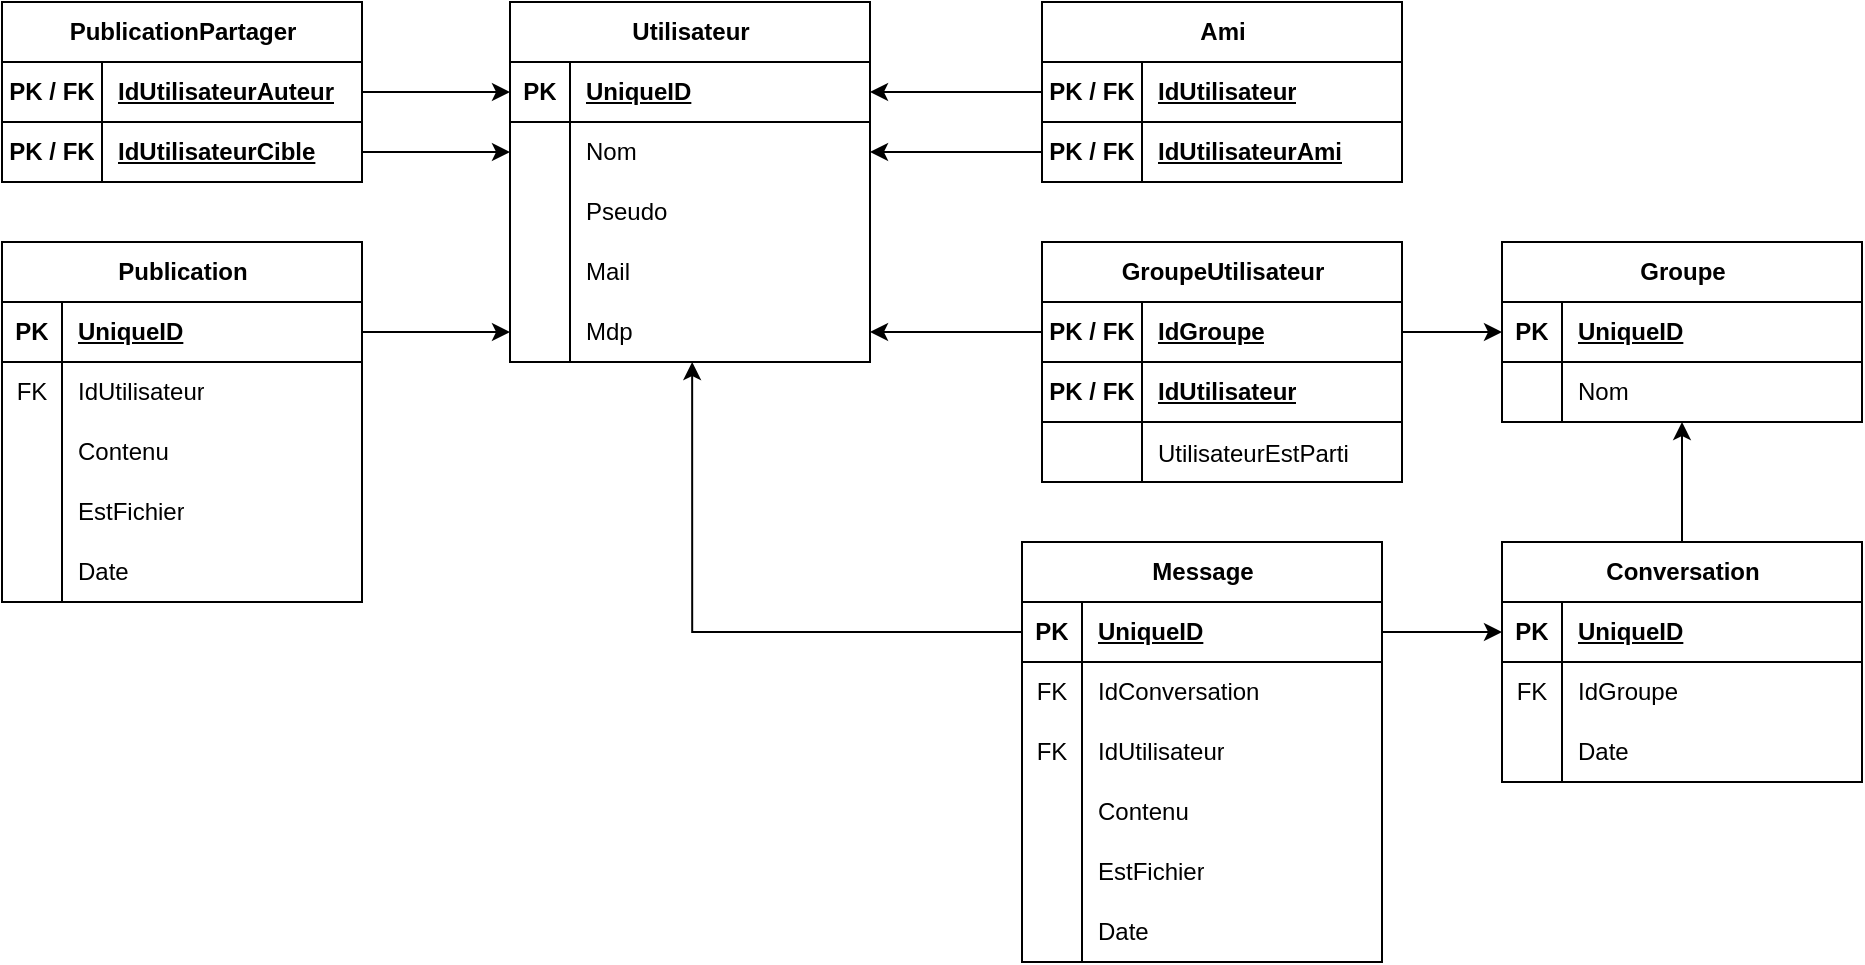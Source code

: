 <mxfile version="26.0.10">
  <diagram name="Page-1" id="rfw-p4OGBCu_ExfyOPsx">
    <mxGraphModel dx="2261" dy="746" grid="1" gridSize="10" guides="1" tooltips="1" connect="1" arrows="1" fold="1" page="1" pageScale="1" pageWidth="827" pageHeight="1169" math="0" shadow="0">
      <root>
        <mxCell id="0" />
        <mxCell id="1" parent="0" />
        <mxCell id="f-5Dq4L5DiADuWV0GI_j-1" value="Utilisateur" style="shape=table;startSize=30;container=1;collapsible=1;childLayout=tableLayout;fixedRows=1;rowLines=0;fontStyle=1;align=center;resizeLast=1;html=1;swimlaneFillColor=default;" parent="1" vertex="1">
          <mxGeometry x="234" y="150" width="180" height="180" as="geometry" />
        </mxCell>
        <mxCell id="f-5Dq4L5DiADuWV0GI_j-2" value="" style="shape=tableRow;horizontal=0;startSize=0;swimlaneHead=0;swimlaneBody=0;fillColor=none;collapsible=0;dropTarget=0;points=[[0,0.5],[1,0.5]];portConstraint=eastwest;top=0;left=0;right=0;bottom=1;" parent="f-5Dq4L5DiADuWV0GI_j-1" vertex="1">
          <mxGeometry y="30" width="180" height="30" as="geometry" />
        </mxCell>
        <mxCell id="f-5Dq4L5DiADuWV0GI_j-3" value="PK" style="shape=partialRectangle;connectable=0;fillColor=none;top=0;left=0;bottom=0;right=0;fontStyle=1;overflow=hidden;whiteSpace=wrap;html=1;" parent="f-5Dq4L5DiADuWV0GI_j-2" vertex="1">
          <mxGeometry width="30" height="30" as="geometry">
            <mxRectangle width="30" height="30" as="alternateBounds" />
          </mxGeometry>
        </mxCell>
        <mxCell id="f-5Dq4L5DiADuWV0GI_j-4" value="UniqueID" style="shape=partialRectangle;connectable=0;fillColor=none;top=0;left=0;bottom=0;right=0;align=left;spacingLeft=6;fontStyle=5;overflow=hidden;whiteSpace=wrap;html=1;" parent="f-5Dq4L5DiADuWV0GI_j-2" vertex="1">
          <mxGeometry x="30" width="150" height="30" as="geometry">
            <mxRectangle width="150" height="30" as="alternateBounds" />
          </mxGeometry>
        </mxCell>
        <mxCell id="f-5Dq4L5DiADuWV0GI_j-5" value="" style="shape=tableRow;horizontal=0;startSize=0;swimlaneHead=0;swimlaneBody=0;fillColor=none;collapsible=0;dropTarget=0;points=[[0,0.5],[1,0.5]];portConstraint=eastwest;top=0;left=0;right=0;bottom=0;" parent="f-5Dq4L5DiADuWV0GI_j-1" vertex="1">
          <mxGeometry y="60" width="180" height="30" as="geometry" />
        </mxCell>
        <mxCell id="f-5Dq4L5DiADuWV0GI_j-6" value="" style="shape=partialRectangle;connectable=0;fillColor=none;top=0;left=0;bottom=0;right=0;editable=1;overflow=hidden;whiteSpace=wrap;html=1;" parent="f-5Dq4L5DiADuWV0GI_j-5" vertex="1">
          <mxGeometry width="30" height="30" as="geometry">
            <mxRectangle width="30" height="30" as="alternateBounds" />
          </mxGeometry>
        </mxCell>
        <mxCell id="f-5Dq4L5DiADuWV0GI_j-7" value="Nom" style="shape=partialRectangle;connectable=0;fillColor=none;top=0;left=0;bottom=0;right=0;align=left;spacingLeft=6;overflow=hidden;whiteSpace=wrap;html=1;" parent="f-5Dq4L5DiADuWV0GI_j-5" vertex="1">
          <mxGeometry x="30" width="150" height="30" as="geometry">
            <mxRectangle width="150" height="30" as="alternateBounds" />
          </mxGeometry>
        </mxCell>
        <mxCell id="f-5Dq4L5DiADuWV0GI_j-8" value="" style="shape=tableRow;horizontal=0;startSize=0;swimlaneHead=0;swimlaneBody=0;fillColor=none;collapsible=0;dropTarget=0;points=[[0,0.5],[1,0.5]];portConstraint=eastwest;top=0;left=0;right=0;bottom=0;" parent="f-5Dq4L5DiADuWV0GI_j-1" vertex="1">
          <mxGeometry y="90" width="180" height="30" as="geometry" />
        </mxCell>
        <mxCell id="f-5Dq4L5DiADuWV0GI_j-9" value="" style="shape=partialRectangle;connectable=0;fillColor=none;top=0;left=0;bottom=0;right=0;editable=1;overflow=hidden;whiteSpace=wrap;html=1;" parent="f-5Dq4L5DiADuWV0GI_j-8" vertex="1">
          <mxGeometry width="30" height="30" as="geometry">
            <mxRectangle width="30" height="30" as="alternateBounds" />
          </mxGeometry>
        </mxCell>
        <mxCell id="f-5Dq4L5DiADuWV0GI_j-10" value="Pseudo" style="shape=partialRectangle;connectable=0;fillColor=none;top=0;left=0;bottom=0;right=0;align=left;spacingLeft=6;overflow=hidden;whiteSpace=wrap;html=1;" parent="f-5Dq4L5DiADuWV0GI_j-8" vertex="1">
          <mxGeometry x="30" width="150" height="30" as="geometry">
            <mxRectangle width="150" height="30" as="alternateBounds" />
          </mxGeometry>
        </mxCell>
        <mxCell id="f-5Dq4L5DiADuWV0GI_j-11" value="" style="shape=tableRow;horizontal=0;startSize=0;swimlaneHead=0;swimlaneBody=0;fillColor=none;collapsible=0;dropTarget=0;points=[[0,0.5],[1,0.5]];portConstraint=eastwest;top=0;left=0;right=0;bottom=0;" parent="f-5Dq4L5DiADuWV0GI_j-1" vertex="1">
          <mxGeometry y="120" width="180" height="30" as="geometry" />
        </mxCell>
        <mxCell id="f-5Dq4L5DiADuWV0GI_j-12" value="" style="shape=partialRectangle;connectable=0;fillColor=none;top=0;left=0;bottom=0;right=0;editable=1;overflow=hidden;whiteSpace=wrap;html=1;" parent="f-5Dq4L5DiADuWV0GI_j-11" vertex="1">
          <mxGeometry width="30" height="30" as="geometry">
            <mxRectangle width="30" height="30" as="alternateBounds" />
          </mxGeometry>
        </mxCell>
        <mxCell id="f-5Dq4L5DiADuWV0GI_j-13" value="Mail" style="shape=partialRectangle;connectable=0;fillColor=none;top=0;left=0;bottom=0;right=0;align=left;spacingLeft=6;overflow=hidden;whiteSpace=wrap;html=1;" parent="f-5Dq4L5DiADuWV0GI_j-11" vertex="1">
          <mxGeometry x="30" width="150" height="30" as="geometry">
            <mxRectangle width="150" height="30" as="alternateBounds" />
          </mxGeometry>
        </mxCell>
        <mxCell id="f-5Dq4L5DiADuWV0GI_j-14" value="" style="shape=tableRow;horizontal=0;startSize=0;swimlaneHead=0;swimlaneBody=0;fillColor=none;collapsible=0;dropTarget=0;points=[[0,0.5],[1,0.5]];portConstraint=eastwest;top=0;left=0;right=0;bottom=0;" parent="f-5Dq4L5DiADuWV0GI_j-1" vertex="1">
          <mxGeometry y="150" width="180" height="30" as="geometry" />
        </mxCell>
        <mxCell id="f-5Dq4L5DiADuWV0GI_j-15" value="" style="shape=partialRectangle;connectable=0;fillColor=none;top=0;left=0;bottom=0;right=0;editable=1;overflow=hidden;whiteSpace=wrap;html=1;" parent="f-5Dq4L5DiADuWV0GI_j-14" vertex="1">
          <mxGeometry width="30" height="30" as="geometry">
            <mxRectangle width="30" height="30" as="alternateBounds" />
          </mxGeometry>
        </mxCell>
        <mxCell id="f-5Dq4L5DiADuWV0GI_j-16" value="Mdp" style="shape=partialRectangle;connectable=0;fillColor=none;top=0;left=0;bottom=0;right=0;align=left;spacingLeft=6;overflow=hidden;whiteSpace=wrap;html=1;" parent="f-5Dq4L5DiADuWV0GI_j-14" vertex="1">
          <mxGeometry x="30" width="150" height="30" as="geometry">
            <mxRectangle width="150" height="30" as="alternateBounds" />
          </mxGeometry>
        </mxCell>
        <mxCell id="f-5Dq4L5DiADuWV0GI_j-17" value="&lt;div&gt;&lt;span style=&quot;background-color: transparent; color: light-dark(rgb(0, 0, 0), rgb(255, 255, 255));&quot;&gt;Ami&lt;/span&gt;&lt;/div&gt;" style="shape=table;startSize=30;container=1;collapsible=1;childLayout=tableLayout;fixedRows=1;rowLines=0;fontStyle=1;align=center;resizeLast=1;html=1;swimlaneFillColor=default;" parent="1" vertex="1">
          <mxGeometry x="500" y="150" width="180" height="90" as="geometry" />
        </mxCell>
        <mxCell id="f-5Dq4L5DiADuWV0GI_j-18" value="" style="shape=tableRow;horizontal=0;startSize=0;swimlaneHead=0;swimlaneBody=0;fillColor=none;collapsible=0;dropTarget=0;points=[[0,0.5],[1,0.5]];portConstraint=eastwest;top=0;left=0;right=0;bottom=1;" parent="f-5Dq4L5DiADuWV0GI_j-17" vertex="1">
          <mxGeometry y="30" width="180" height="30" as="geometry" />
        </mxCell>
        <mxCell id="f-5Dq4L5DiADuWV0GI_j-19" value="PK / FK" style="shape=partialRectangle;connectable=0;fillColor=none;top=0;left=0;bottom=0;right=0;fontStyle=1;overflow=hidden;whiteSpace=wrap;html=1;" parent="f-5Dq4L5DiADuWV0GI_j-18" vertex="1">
          <mxGeometry width="50" height="30" as="geometry">
            <mxRectangle width="50" height="30" as="alternateBounds" />
          </mxGeometry>
        </mxCell>
        <mxCell id="f-5Dq4L5DiADuWV0GI_j-20" value="IdUtilisateur" style="shape=partialRectangle;connectable=0;fillColor=none;top=0;left=0;bottom=0;right=0;align=left;spacingLeft=6;fontStyle=5;overflow=hidden;whiteSpace=wrap;html=1;" parent="f-5Dq4L5DiADuWV0GI_j-18" vertex="1">
          <mxGeometry x="50" width="130" height="30" as="geometry">
            <mxRectangle width="130" height="30" as="alternateBounds" />
          </mxGeometry>
        </mxCell>
        <mxCell id="f-5Dq4L5DiADuWV0GI_j-30" value="" style="shape=tableRow;horizontal=0;startSize=0;swimlaneHead=0;swimlaneBody=0;fillColor=none;collapsible=0;dropTarget=0;points=[[0,0.5],[1,0.5]];portConstraint=eastwest;top=0;left=0;right=0;bottom=1;" parent="f-5Dq4L5DiADuWV0GI_j-17" vertex="1">
          <mxGeometry y="60" width="180" height="30" as="geometry" />
        </mxCell>
        <mxCell id="f-5Dq4L5DiADuWV0GI_j-31" value="PK / FK" style="shape=partialRectangle;connectable=0;fillColor=none;top=0;left=0;bottom=0;right=0;fontStyle=1;overflow=hidden;whiteSpace=wrap;html=1;" parent="f-5Dq4L5DiADuWV0GI_j-30" vertex="1">
          <mxGeometry width="50" height="30" as="geometry">
            <mxRectangle width="50" height="30" as="alternateBounds" />
          </mxGeometry>
        </mxCell>
        <mxCell id="f-5Dq4L5DiADuWV0GI_j-32" value="IdUtilisateurAmi" style="shape=partialRectangle;connectable=0;fillColor=none;top=0;left=0;bottom=0;right=0;align=left;spacingLeft=6;fontStyle=5;overflow=hidden;whiteSpace=wrap;html=1;" parent="f-5Dq4L5DiADuWV0GI_j-30" vertex="1">
          <mxGeometry x="50" width="130" height="30" as="geometry">
            <mxRectangle width="130" height="30" as="alternateBounds" />
          </mxGeometry>
        </mxCell>
        <mxCell id="f-5Dq4L5DiADuWV0GI_j-33" style="edgeStyle=orthogonalEdgeStyle;rounded=0;orthogonalLoop=1;jettySize=auto;html=1;exitX=0;exitY=0.5;exitDx=0;exitDy=0;" parent="1" source="f-5Dq4L5DiADuWV0GI_j-18" target="f-5Dq4L5DiADuWV0GI_j-2" edge="1">
          <mxGeometry relative="1" as="geometry" />
        </mxCell>
        <mxCell id="f-5Dq4L5DiADuWV0GI_j-34" style="edgeStyle=orthogonalEdgeStyle;rounded=0;orthogonalLoop=1;jettySize=auto;html=1;exitX=0;exitY=0.5;exitDx=0;exitDy=0;entryX=1;entryY=0.5;entryDx=0;entryDy=0;" parent="1" source="f-5Dq4L5DiADuWV0GI_j-30" target="f-5Dq4L5DiADuWV0GI_j-5" edge="1">
          <mxGeometry relative="1" as="geometry" />
        </mxCell>
        <mxCell id="f-5Dq4L5DiADuWV0GI_j-35" value="Groupe" style="shape=table;startSize=30;container=1;collapsible=1;childLayout=tableLayout;fixedRows=1;rowLines=0;fontStyle=1;align=center;resizeLast=1;html=1;swimlaneFillColor=default;" parent="1" vertex="1">
          <mxGeometry x="730" y="270" width="180" height="90" as="geometry" />
        </mxCell>
        <mxCell id="f-5Dq4L5DiADuWV0GI_j-36" value="" style="shape=tableRow;horizontal=0;startSize=0;swimlaneHead=0;swimlaneBody=0;fillColor=none;collapsible=0;dropTarget=0;points=[[0,0.5],[1,0.5]];portConstraint=eastwest;top=0;left=0;right=0;bottom=1;" parent="f-5Dq4L5DiADuWV0GI_j-35" vertex="1">
          <mxGeometry y="30" width="180" height="30" as="geometry" />
        </mxCell>
        <mxCell id="f-5Dq4L5DiADuWV0GI_j-37" value="PK" style="shape=partialRectangle;connectable=0;fillColor=none;top=0;left=0;bottom=0;right=0;fontStyle=1;overflow=hidden;whiteSpace=wrap;html=1;" parent="f-5Dq4L5DiADuWV0GI_j-36" vertex="1">
          <mxGeometry width="30" height="30" as="geometry">
            <mxRectangle width="30" height="30" as="alternateBounds" />
          </mxGeometry>
        </mxCell>
        <mxCell id="f-5Dq4L5DiADuWV0GI_j-38" value="UniqueID" style="shape=partialRectangle;connectable=0;fillColor=none;top=0;left=0;bottom=0;right=0;align=left;spacingLeft=6;fontStyle=5;overflow=hidden;whiteSpace=wrap;html=1;" parent="f-5Dq4L5DiADuWV0GI_j-36" vertex="1">
          <mxGeometry x="30" width="150" height="30" as="geometry">
            <mxRectangle width="150" height="30" as="alternateBounds" />
          </mxGeometry>
        </mxCell>
        <mxCell id="f-5Dq4L5DiADuWV0GI_j-39" value="" style="shape=tableRow;horizontal=0;startSize=0;swimlaneHead=0;swimlaneBody=0;fillColor=none;collapsible=0;dropTarget=0;points=[[0,0.5],[1,0.5]];portConstraint=eastwest;top=0;left=0;right=0;bottom=0;" parent="f-5Dq4L5DiADuWV0GI_j-35" vertex="1">
          <mxGeometry y="60" width="180" height="30" as="geometry" />
        </mxCell>
        <mxCell id="f-5Dq4L5DiADuWV0GI_j-40" value="" style="shape=partialRectangle;connectable=0;fillColor=none;top=0;left=0;bottom=0;right=0;editable=1;overflow=hidden;whiteSpace=wrap;html=1;" parent="f-5Dq4L5DiADuWV0GI_j-39" vertex="1">
          <mxGeometry width="30" height="30" as="geometry">
            <mxRectangle width="30" height="30" as="alternateBounds" />
          </mxGeometry>
        </mxCell>
        <mxCell id="f-5Dq4L5DiADuWV0GI_j-41" value="Nom" style="shape=partialRectangle;connectable=0;fillColor=none;top=0;left=0;bottom=0;right=0;align=left;spacingLeft=6;overflow=hidden;whiteSpace=wrap;html=1;" parent="f-5Dq4L5DiADuWV0GI_j-39" vertex="1">
          <mxGeometry x="30" width="150" height="30" as="geometry">
            <mxRectangle width="150" height="30" as="alternateBounds" />
          </mxGeometry>
        </mxCell>
        <mxCell id="f-5Dq4L5DiADuWV0GI_j-48" value="GroupeUtilisateur" style="shape=table;startSize=30;container=1;collapsible=1;childLayout=tableLayout;fixedRows=1;rowLines=0;fontStyle=1;align=center;resizeLast=1;html=1;swimlaneFillColor=default;" parent="1" vertex="1">
          <mxGeometry x="500" y="270" width="180" height="120" as="geometry" />
        </mxCell>
        <mxCell id="f-5Dq4L5DiADuWV0GI_j-49" value="" style="shape=tableRow;horizontal=0;startSize=0;swimlaneHead=0;swimlaneBody=0;fillColor=none;collapsible=0;dropTarget=0;points=[[0,0.5],[1,0.5]];portConstraint=eastwest;top=0;left=0;right=0;bottom=1;" parent="f-5Dq4L5DiADuWV0GI_j-48" vertex="1">
          <mxGeometry y="30" width="180" height="30" as="geometry" />
        </mxCell>
        <mxCell id="f-5Dq4L5DiADuWV0GI_j-50" value="PK / FK" style="shape=partialRectangle;connectable=0;fillColor=none;top=0;left=0;bottom=0;right=0;fontStyle=1;overflow=hidden;whiteSpace=wrap;html=1;" parent="f-5Dq4L5DiADuWV0GI_j-49" vertex="1">
          <mxGeometry width="50" height="30" as="geometry">
            <mxRectangle width="50" height="30" as="alternateBounds" />
          </mxGeometry>
        </mxCell>
        <mxCell id="f-5Dq4L5DiADuWV0GI_j-51" value="IdGroupe" style="shape=partialRectangle;connectable=0;fillColor=none;top=0;left=0;bottom=0;right=0;align=left;spacingLeft=6;fontStyle=5;overflow=hidden;whiteSpace=wrap;html=1;" parent="f-5Dq4L5DiADuWV0GI_j-49" vertex="1">
          <mxGeometry x="50" width="130" height="30" as="geometry">
            <mxRectangle width="130" height="30" as="alternateBounds" />
          </mxGeometry>
        </mxCell>
        <mxCell id="f-5Dq4L5DiADuWV0GI_j-61" value="" style="shape=tableRow;horizontal=0;startSize=0;swimlaneHead=0;swimlaneBody=0;fillColor=none;collapsible=0;dropTarget=0;points=[[0,0.5],[1,0.5]];portConstraint=eastwest;top=0;left=0;right=0;bottom=1;" parent="f-5Dq4L5DiADuWV0GI_j-48" vertex="1">
          <mxGeometry y="60" width="180" height="30" as="geometry" />
        </mxCell>
        <mxCell id="f-5Dq4L5DiADuWV0GI_j-62" value="PK / FK" style="shape=partialRectangle;connectable=0;fillColor=none;top=0;left=0;bottom=0;right=0;fontStyle=1;overflow=hidden;whiteSpace=wrap;html=1;" parent="f-5Dq4L5DiADuWV0GI_j-61" vertex="1">
          <mxGeometry width="50" height="30" as="geometry">
            <mxRectangle width="50" height="30" as="alternateBounds" />
          </mxGeometry>
        </mxCell>
        <mxCell id="f-5Dq4L5DiADuWV0GI_j-63" value="IdUtilisateur" style="shape=partialRectangle;connectable=0;fillColor=none;top=0;left=0;bottom=0;right=0;align=left;spacingLeft=6;fontStyle=5;overflow=hidden;whiteSpace=wrap;html=1;" parent="f-5Dq4L5DiADuWV0GI_j-61" vertex="1">
          <mxGeometry x="50" width="130" height="30" as="geometry">
            <mxRectangle width="130" height="30" as="alternateBounds" />
          </mxGeometry>
        </mxCell>
        <mxCell id="f-5Dq4L5DiADuWV0GI_j-151" value="" style="shape=tableRow;horizontal=0;startSize=0;swimlaneHead=0;swimlaneBody=0;fillColor=none;collapsible=0;dropTarget=0;points=[[0,0.5],[1,0.5]];portConstraint=eastwest;top=0;left=0;right=0;bottom=0;" parent="f-5Dq4L5DiADuWV0GI_j-48" vertex="1">
          <mxGeometry y="90" width="180" height="30" as="geometry" />
        </mxCell>
        <mxCell id="f-5Dq4L5DiADuWV0GI_j-152" value="" style="shape=partialRectangle;connectable=0;fillColor=none;top=0;left=0;bottom=0;right=0;editable=1;overflow=hidden;" parent="f-5Dq4L5DiADuWV0GI_j-151" vertex="1">
          <mxGeometry width="50" height="30" as="geometry">
            <mxRectangle width="50" height="30" as="alternateBounds" />
          </mxGeometry>
        </mxCell>
        <mxCell id="f-5Dq4L5DiADuWV0GI_j-153" value="UtilisateurEstParti" style="shape=partialRectangle;connectable=0;fillColor=none;top=0;left=0;bottom=0;right=0;align=left;spacingLeft=6;overflow=hidden;" parent="f-5Dq4L5DiADuWV0GI_j-151" vertex="1">
          <mxGeometry x="50" width="130" height="30" as="geometry">
            <mxRectangle width="130" height="30" as="alternateBounds" />
          </mxGeometry>
        </mxCell>
        <mxCell id="f-5Dq4L5DiADuWV0GI_j-64" style="edgeStyle=orthogonalEdgeStyle;rounded=0;orthogonalLoop=1;jettySize=auto;html=1;exitX=1;exitY=0.5;exitDx=0;exitDy=0;entryX=0;entryY=0.5;entryDx=0;entryDy=0;" parent="1" source="f-5Dq4L5DiADuWV0GI_j-49" target="f-5Dq4L5DiADuWV0GI_j-36" edge="1">
          <mxGeometry relative="1" as="geometry" />
        </mxCell>
        <mxCell id="f-5Dq4L5DiADuWV0GI_j-65" style="edgeStyle=orthogonalEdgeStyle;rounded=0;orthogonalLoop=1;jettySize=auto;html=1;exitX=0;exitY=0.5;exitDx=0;exitDy=0;entryX=1;entryY=0.5;entryDx=0;entryDy=0;" parent="1" source="f-5Dq4L5DiADuWV0GI_j-49" target="f-5Dq4L5DiADuWV0GI_j-14" edge="1">
          <mxGeometry relative="1" as="geometry" />
        </mxCell>
        <mxCell id="f-5Dq4L5DiADuWV0GI_j-66" value="Publication" style="shape=table;startSize=30;container=1;collapsible=1;childLayout=tableLayout;fixedRows=1;rowLines=0;fontStyle=1;align=center;resizeLast=1;html=1;swimlaneFillColor=default;" parent="1" vertex="1">
          <mxGeometry x="-20" y="270" width="180" height="180" as="geometry" />
        </mxCell>
        <mxCell id="f-5Dq4L5DiADuWV0GI_j-67" value="" style="shape=tableRow;horizontal=0;startSize=0;swimlaneHead=0;swimlaneBody=0;fillColor=none;collapsible=0;dropTarget=0;points=[[0,0.5],[1,0.5]];portConstraint=eastwest;top=0;left=0;right=0;bottom=1;" parent="f-5Dq4L5DiADuWV0GI_j-66" vertex="1">
          <mxGeometry y="30" width="180" height="30" as="geometry" />
        </mxCell>
        <mxCell id="f-5Dq4L5DiADuWV0GI_j-68" value="PK" style="shape=partialRectangle;connectable=0;fillColor=none;top=0;left=0;bottom=0;right=0;fontStyle=1;overflow=hidden;whiteSpace=wrap;html=1;" parent="f-5Dq4L5DiADuWV0GI_j-67" vertex="1">
          <mxGeometry width="30" height="30" as="geometry">
            <mxRectangle width="30" height="30" as="alternateBounds" />
          </mxGeometry>
        </mxCell>
        <mxCell id="f-5Dq4L5DiADuWV0GI_j-69" value="UniqueID" style="shape=partialRectangle;connectable=0;fillColor=none;top=0;left=0;bottom=0;right=0;align=left;spacingLeft=6;fontStyle=5;overflow=hidden;whiteSpace=wrap;html=1;" parent="f-5Dq4L5DiADuWV0GI_j-67" vertex="1">
          <mxGeometry x="30" width="150" height="30" as="geometry">
            <mxRectangle width="150" height="30" as="alternateBounds" />
          </mxGeometry>
        </mxCell>
        <mxCell id="f-5Dq4L5DiADuWV0GI_j-70" value="" style="shape=tableRow;horizontal=0;startSize=0;swimlaneHead=0;swimlaneBody=0;fillColor=none;collapsible=0;dropTarget=0;points=[[0,0.5],[1,0.5]];portConstraint=eastwest;top=0;left=0;right=0;bottom=0;" parent="f-5Dq4L5DiADuWV0GI_j-66" vertex="1">
          <mxGeometry y="60" width="180" height="30" as="geometry" />
        </mxCell>
        <mxCell id="f-5Dq4L5DiADuWV0GI_j-71" value="FK" style="shape=partialRectangle;connectable=0;fillColor=none;top=0;left=0;bottom=0;right=0;editable=1;overflow=hidden;whiteSpace=wrap;html=1;" parent="f-5Dq4L5DiADuWV0GI_j-70" vertex="1">
          <mxGeometry width="30" height="30" as="geometry">
            <mxRectangle width="30" height="30" as="alternateBounds" />
          </mxGeometry>
        </mxCell>
        <mxCell id="f-5Dq4L5DiADuWV0GI_j-72" value="IdUtilisateur" style="shape=partialRectangle;connectable=0;fillColor=none;top=0;left=0;bottom=0;right=0;align=left;spacingLeft=6;overflow=hidden;whiteSpace=wrap;html=1;" parent="f-5Dq4L5DiADuWV0GI_j-70" vertex="1">
          <mxGeometry x="30" width="150" height="30" as="geometry">
            <mxRectangle width="150" height="30" as="alternateBounds" />
          </mxGeometry>
        </mxCell>
        <mxCell id="f-5Dq4L5DiADuWV0GI_j-73" value="" style="shape=tableRow;horizontal=0;startSize=0;swimlaneHead=0;swimlaneBody=0;fillColor=none;collapsible=0;dropTarget=0;points=[[0,0.5],[1,0.5]];portConstraint=eastwest;top=0;left=0;right=0;bottom=0;" parent="f-5Dq4L5DiADuWV0GI_j-66" vertex="1">
          <mxGeometry y="90" width="180" height="30" as="geometry" />
        </mxCell>
        <mxCell id="f-5Dq4L5DiADuWV0GI_j-74" value="" style="shape=partialRectangle;connectable=0;fillColor=none;top=0;left=0;bottom=0;right=0;editable=1;overflow=hidden;whiteSpace=wrap;html=1;" parent="f-5Dq4L5DiADuWV0GI_j-73" vertex="1">
          <mxGeometry width="30" height="30" as="geometry">
            <mxRectangle width="30" height="30" as="alternateBounds" />
          </mxGeometry>
        </mxCell>
        <mxCell id="f-5Dq4L5DiADuWV0GI_j-75" value="Contenu" style="shape=partialRectangle;connectable=0;fillColor=none;top=0;left=0;bottom=0;right=0;align=left;spacingLeft=6;overflow=hidden;whiteSpace=wrap;html=1;" parent="f-5Dq4L5DiADuWV0GI_j-73" vertex="1">
          <mxGeometry x="30" width="150" height="30" as="geometry">
            <mxRectangle width="150" height="30" as="alternateBounds" />
          </mxGeometry>
        </mxCell>
        <mxCell id="f-5Dq4L5DiADuWV0GI_j-76" value="" style="shape=tableRow;horizontal=0;startSize=0;swimlaneHead=0;swimlaneBody=0;fillColor=none;collapsible=0;dropTarget=0;points=[[0,0.5],[1,0.5]];portConstraint=eastwest;top=0;left=0;right=0;bottom=0;" parent="f-5Dq4L5DiADuWV0GI_j-66" vertex="1">
          <mxGeometry y="120" width="180" height="30" as="geometry" />
        </mxCell>
        <mxCell id="f-5Dq4L5DiADuWV0GI_j-77" value="" style="shape=partialRectangle;connectable=0;fillColor=none;top=0;left=0;bottom=0;right=0;editable=1;overflow=hidden;whiteSpace=wrap;html=1;" parent="f-5Dq4L5DiADuWV0GI_j-76" vertex="1">
          <mxGeometry width="30" height="30" as="geometry">
            <mxRectangle width="30" height="30" as="alternateBounds" />
          </mxGeometry>
        </mxCell>
        <mxCell id="f-5Dq4L5DiADuWV0GI_j-78" value="EstFichier" style="shape=partialRectangle;connectable=0;fillColor=none;top=0;left=0;bottom=0;right=0;align=left;spacingLeft=6;overflow=hidden;whiteSpace=wrap;html=1;" parent="f-5Dq4L5DiADuWV0GI_j-76" vertex="1">
          <mxGeometry x="30" width="150" height="30" as="geometry">
            <mxRectangle width="150" height="30" as="alternateBounds" />
          </mxGeometry>
        </mxCell>
        <mxCell id="f-5Dq4L5DiADuWV0GI_j-79" value="" style="shape=tableRow;horizontal=0;startSize=0;swimlaneHead=0;swimlaneBody=0;fillColor=none;collapsible=0;dropTarget=0;points=[[0,0.5],[1,0.5]];portConstraint=eastwest;top=0;left=0;right=0;bottom=0;" parent="f-5Dq4L5DiADuWV0GI_j-66" vertex="1">
          <mxGeometry y="150" width="180" height="30" as="geometry" />
        </mxCell>
        <mxCell id="f-5Dq4L5DiADuWV0GI_j-80" value="" style="shape=partialRectangle;connectable=0;fillColor=none;top=0;left=0;bottom=0;right=0;editable=1;overflow=hidden;whiteSpace=wrap;html=1;" parent="f-5Dq4L5DiADuWV0GI_j-79" vertex="1">
          <mxGeometry width="30" height="30" as="geometry">
            <mxRectangle width="30" height="30" as="alternateBounds" />
          </mxGeometry>
        </mxCell>
        <mxCell id="f-5Dq4L5DiADuWV0GI_j-81" value="Date" style="shape=partialRectangle;connectable=0;fillColor=none;top=0;left=0;bottom=0;right=0;align=left;spacingLeft=6;overflow=hidden;whiteSpace=wrap;html=1;" parent="f-5Dq4L5DiADuWV0GI_j-79" vertex="1">
          <mxGeometry x="30" width="150" height="30" as="geometry">
            <mxRectangle width="150" height="30" as="alternateBounds" />
          </mxGeometry>
        </mxCell>
        <mxCell id="f-5Dq4L5DiADuWV0GI_j-84" value="PublicationPartager" style="shape=table;startSize=30;container=1;collapsible=1;childLayout=tableLayout;fixedRows=1;rowLines=0;fontStyle=1;align=center;resizeLast=1;html=1;swimlaneFillColor=default;" parent="1" vertex="1">
          <mxGeometry x="-20" y="150" width="180" height="90" as="geometry" />
        </mxCell>
        <mxCell id="f-5Dq4L5DiADuWV0GI_j-85" value="" style="shape=tableRow;horizontal=0;startSize=0;swimlaneHead=0;swimlaneBody=0;fillColor=none;collapsible=0;dropTarget=0;points=[[0,0.5],[1,0.5]];portConstraint=eastwest;top=0;left=0;right=0;bottom=1;" parent="f-5Dq4L5DiADuWV0GI_j-84" vertex="1">
          <mxGeometry y="30" width="180" height="30" as="geometry" />
        </mxCell>
        <mxCell id="f-5Dq4L5DiADuWV0GI_j-86" value="PK / FK" style="shape=partialRectangle;connectable=0;fillColor=none;top=0;left=0;bottom=0;right=0;fontStyle=1;overflow=hidden;whiteSpace=wrap;html=1;" parent="f-5Dq4L5DiADuWV0GI_j-85" vertex="1">
          <mxGeometry width="50" height="30" as="geometry">
            <mxRectangle width="50" height="30" as="alternateBounds" />
          </mxGeometry>
        </mxCell>
        <mxCell id="f-5Dq4L5DiADuWV0GI_j-87" value="IdUtilisateurAuteur" style="shape=partialRectangle;connectable=0;fillColor=none;top=0;left=0;bottom=0;right=0;align=left;spacingLeft=6;fontStyle=5;overflow=hidden;whiteSpace=wrap;html=1;" parent="f-5Dq4L5DiADuWV0GI_j-85" vertex="1">
          <mxGeometry x="50" width="130" height="30" as="geometry">
            <mxRectangle width="130" height="30" as="alternateBounds" />
          </mxGeometry>
        </mxCell>
        <mxCell id="f-5Dq4L5DiADuWV0GI_j-97" value="" style="shape=tableRow;horizontal=0;startSize=0;swimlaneHead=0;swimlaneBody=0;fillColor=none;collapsible=0;dropTarget=0;points=[[0,0.5],[1,0.5]];portConstraint=eastwest;top=0;left=0;right=0;bottom=1;" parent="f-5Dq4L5DiADuWV0GI_j-84" vertex="1">
          <mxGeometry y="60" width="180" height="30" as="geometry" />
        </mxCell>
        <mxCell id="f-5Dq4L5DiADuWV0GI_j-98" value="PK / FK" style="shape=partialRectangle;connectable=0;fillColor=none;top=0;left=0;bottom=0;right=0;fontStyle=1;overflow=hidden;whiteSpace=wrap;html=1;" parent="f-5Dq4L5DiADuWV0GI_j-97" vertex="1">
          <mxGeometry width="50" height="30" as="geometry">
            <mxRectangle width="50" height="30" as="alternateBounds" />
          </mxGeometry>
        </mxCell>
        <mxCell id="f-5Dq4L5DiADuWV0GI_j-99" value="IdUtilisateurCible" style="shape=partialRectangle;connectable=0;fillColor=none;top=0;left=0;bottom=0;right=0;align=left;spacingLeft=6;fontStyle=5;overflow=hidden;whiteSpace=wrap;html=1;" parent="f-5Dq4L5DiADuWV0GI_j-97" vertex="1">
          <mxGeometry x="50" width="130" height="30" as="geometry">
            <mxRectangle width="130" height="30" as="alternateBounds" />
          </mxGeometry>
        </mxCell>
        <mxCell id="f-5Dq4L5DiADuWV0GI_j-100" style="edgeStyle=orthogonalEdgeStyle;rounded=0;orthogonalLoop=1;jettySize=auto;html=1;exitX=1;exitY=0.5;exitDx=0;exitDy=0;entryX=0;entryY=0.5;entryDx=0;entryDy=0;" parent="1" source="f-5Dq4L5DiADuWV0GI_j-85" target="f-5Dq4L5DiADuWV0GI_j-2" edge="1">
          <mxGeometry relative="1" as="geometry" />
        </mxCell>
        <mxCell id="f-5Dq4L5DiADuWV0GI_j-101" style="edgeStyle=orthogonalEdgeStyle;rounded=0;orthogonalLoop=1;jettySize=auto;html=1;exitX=1;exitY=0.5;exitDx=0;exitDy=0;entryX=0;entryY=0.5;entryDx=0;entryDy=0;" parent="1" source="f-5Dq4L5DiADuWV0GI_j-97" target="f-5Dq4L5DiADuWV0GI_j-5" edge="1">
          <mxGeometry relative="1" as="geometry" />
        </mxCell>
        <mxCell id="f-5Dq4L5DiADuWV0GI_j-102" value="Conversation" style="shape=table;startSize=30;container=1;collapsible=1;childLayout=tableLayout;fixedRows=1;rowLines=0;fontStyle=1;align=center;resizeLast=1;html=1;swimlaneFillColor=default;" parent="1" vertex="1">
          <mxGeometry x="730" y="420" width="180" height="120" as="geometry" />
        </mxCell>
        <mxCell id="f-5Dq4L5DiADuWV0GI_j-103" value="" style="shape=tableRow;horizontal=0;startSize=0;swimlaneHead=0;swimlaneBody=0;fillColor=none;collapsible=0;dropTarget=0;points=[[0,0.5],[1,0.5]];portConstraint=eastwest;top=0;left=0;right=0;bottom=1;" parent="f-5Dq4L5DiADuWV0GI_j-102" vertex="1">
          <mxGeometry y="30" width="180" height="30" as="geometry" />
        </mxCell>
        <mxCell id="f-5Dq4L5DiADuWV0GI_j-104" value="PK" style="shape=partialRectangle;connectable=0;fillColor=none;top=0;left=0;bottom=0;right=0;fontStyle=1;overflow=hidden;whiteSpace=wrap;html=1;" parent="f-5Dq4L5DiADuWV0GI_j-103" vertex="1">
          <mxGeometry width="30" height="30" as="geometry">
            <mxRectangle width="30" height="30" as="alternateBounds" />
          </mxGeometry>
        </mxCell>
        <mxCell id="f-5Dq4L5DiADuWV0GI_j-105" value="UniqueID" style="shape=partialRectangle;connectable=0;fillColor=none;top=0;left=0;bottom=0;right=0;align=left;spacingLeft=6;fontStyle=5;overflow=hidden;whiteSpace=wrap;html=1;" parent="f-5Dq4L5DiADuWV0GI_j-103" vertex="1">
          <mxGeometry x="30" width="150" height="30" as="geometry">
            <mxRectangle width="150" height="30" as="alternateBounds" />
          </mxGeometry>
        </mxCell>
        <mxCell id="f-5Dq4L5DiADuWV0GI_j-106" value="" style="shape=tableRow;horizontal=0;startSize=0;swimlaneHead=0;swimlaneBody=0;fillColor=none;collapsible=0;dropTarget=0;points=[[0,0.5],[1,0.5]];portConstraint=eastwest;top=0;left=0;right=0;bottom=0;" parent="f-5Dq4L5DiADuWV0GI_j-102" vertex="1">
          <mxGeometry y="60" width="180" height="30" as="geometry" />
        </mxCell>
        <mxCell id="f-5Dq4L5DiADuWV0GI_j-107" value="FK" style="shape=partialRectangle;connectable=0;fillColor=none;top=0;left=0;bottom=0;right=0;editable=1;overflow=hidden;whiteSpace=wrap;html=1;" parent="f-5Dq4L5DiADuWV0GI_j-106" vertex="1">
          <mxGeometry width="30" height="30" as="geometry">
            <mxRectangle width="30" height="30" as="alternateBounds" />
          </mxGeometry>
        </mxCell>
        <mxCell id="f-5Dq4L5DiADuWV0GI_j-108" value="IdGroupe" style="shape=partialRectangle;connectable=0;fillColor=none;top=0;left=0;bottom=0;right=0;align=left;spacingLeft=6;overflow=hidden;whiteSpace=wrap;html=1;" parent="f-5Dq4L5DiADuWV0GI_j-106" vertex="1">
          <mxGeometry x="30" width="150" height="30" as="geometry">
            <mxRectangle width="150" height="30" as="alternateBounds" />
          </mxGeometry>
        </mxCell>
        <mxCell id="f-5Dq4L5DiADuWV0GI_j-112" value="" style="shape=tableRow;horizontal=0;startSize=0;swimlaneHead=0;swimlaneBody=0;fillColor=none;collapsible=0;dropTarget=0;points=[[0,0.5],[1,0.5]];portConstraint=eastwest;top=0;left=0;right=0;bottom=0;" parent="f-5Dq4L5DiADuWV0GI_j-102" vertex="1">
          <mxGeometry y="90" width="180" height="30" as="geometry" />
        </mxCell>
        <mxCell id="f-5Dq4L5DiADuWV0GI_j-113" value="" style="shape=partialRectangle;connectable=0;fillColor=none;top=0;left=0;bottom=0;right=0;editable=1;overflow=hidden;whiteSpace=wrap;html=1;" parent="f-5Dq4L5DiADuWV0GI_j-112" vertex="1">
          <mxGeometry width="30" height="30" as="geometry">
            <mxRectangle width="30" height="30" as="alternateBounds" />
          </mxGeometry>
        </mxCell>
        <mxCell id="f-5Dq4L5DiADuWV0GI_j-114" value="Date" style="shape=partialRectangle;connectable=0;fillColor=none;top=0;left=0;bottom=0;right=0;align=left;spacingLeft=6;overflow=hidden;whiteSpace=wrap;html=1;" parent="f-5Dq4L5DiADuWV0GI_j-112" vertex="1">
          <mxGeometry x="30" width="150" height="30" as="geometry">
            <mxRectangle width="150" height="30" as="alternateBounds" />
          </mxGeometry>
        </mxCell>
        <mxCell id="f-5Dq4L5DiADuWV0GI_j-128" style="edgeStyle=orthogonalEdgeStyle;rounded=0;orthogonalLoop=1;jettySize=auto;html=1;exitX=0.5;exitY=0;exitDx=0;exitDy=0;entryX=0.5;entryY=1;entryDx=0;entryDy=0;entryPerimeter=0;" parent="1" source="f-5Dq4L5DiADuWV0GI_j-102" target="f-5Dq4L5DiADuWV0GI_j-39" edge="1">
          <mxGeometry relative="1" as="geometry" />
        </mxCell>
        <mxCell id="f-5Dq4L5DiADuWV0GI_j-129" value="Message" style="shape=table;startSize=30;container=1;collapsible=1;childLayout=tableLayout;fixedRows=1;rowLines=0;fontStyle=1;align=center;resizeLast=1;html=1;swimlaneFillColor=default;" parent="1" vertex="1">
          <mxGeometry x="490" y="420" width="180" height="210" as="geometry" />
        </mxCell>
        <mxCell id="f-5Dq4L5DiADuWV0GI_j-130" value="" style="shape=tableRow;horizontal=0;startSize=0;swimlaneHead=0;swimlaneBody=0;fillColor=none;collapsible=0;dropTarget=0;points=[[0,0.5],[1,0.5]];portConstraint=eastwest;top=0;left=0;right=0;bottom=1;" parent="f-5Dq4L5DiADuWV0GI_j-129" vertex="1">
          <mxGeometry y="30" width="180" height="30" as="geometry" />
        </mxCell>
        <mxCell id="f-5Dq4L5DiADuWV0GI_j-131" value="PK" style="shape=partialRectangle;connectable=0;fillColor=none;top=0;left=0;bottom=0;right=0;fontStyle=1;overflow=hidden;whiteSpace=wrap;html=1;" parent="f-5Dq4L5DiADuWV0GI_j-130" vertex="1">
          <mxGeometry width="30" height="30" as="geometry">
            <mxRectangle width="30" height="30" as="alternateBounds" />
          </mxGeometry>
        </mxCell>
        <mxCell id="f-5Dq4L5DiADuWV0GI_j-132" value="UniqueID" style="shape=partialRectangle;connectable=0;fillColor=none;top=0;left=0;bottom=0;right=0;align=left;spacingLeft=6;fontStyle=5;overflow=hidden;whiteSpace=wrap;html=1;" parent="f-5Dq4L5DiADuWV0GI_j-130" vertex="1">
          <mxGeometry x="30" width="150" height="30" as="geometry">
            <mxRectangle width="150" height="30" as="alternateBounds" />
          </mxGeometry>
        </mxCell>
        <mxCell id="f-5Dq4L5DiADuWV0GI_j-133" value="" style="shape=tableRow;horizontal=0;startSize=0;swimlaneHead=0;swimlaneBody=0;fillColor=none;collapsible=0;dropTarget=0;points=[[0,0.5],[1,0.5]];portConstraint=eastwest;top=0;left=0;right=0;bottom=0;" parent="f-5Dq4L5DiADuWV0GI_j-129" vertex="1">
          <mxGeometry y="60" width="180" height="30" as="geometry" />
        </mxCell>
        <mxCell id="f-5Dq4L5DiADuWV0GI_j-134" value="FK" style="shape=partialRectangle;connectable=0;fillColor=none;top=0;left=0;bottom=0;right=0;editable=1;overflow=hidden;whiteSpace=wrap;html=1;" parent="f-5Dq4L5DiADuWV0GI_j-133" vertex="1">
          <mxGeometry width="30" height="30" as="geometry">
            <mxRectangle width="30" height="30" as="alternateBounds" />
          </mxGeometry>
        </mxCell>
        <mxCell id="f-5Dq4L5DiADuWV0GI_j-135" value="IdConversation" style="shape=partialRectangle;connectable=0;fillColor=none;top=0;left=0;bottom=0;right=0;align=left;spacingLeft=6;overflow=hidden;whiteSpace=wrap;html=1;" parent="f-5Dq4L5DiADuWV0GI_j-133" vertex="1">
          <mxGeometry x="30" width="150" height="30" as="geometry">
            <mxRectangle width="150" height="30" as="alternateBounds" />
          </mxGeometry>
        </mxCell>
        <mxCell id="f-5Dq4L5DiADuWV0GI_j-136" value="" style="shape=tableRow;horizontal=0;startSize=0;swimlaneHead=0;swimlaneBody=0;fillColor=none;collapsible=0;dropTarget=0;points=[[0,0.5],[1,0.5]];portConstraint=eastwest;top=0;left=0;right=0;bottom=0;" parent="f-5Dq4L5DiADuWV0GI_j-129" vertex="1">
          <mxGeometry y="90" width="180" height="30" as="geometry" />
        </mxCell>
        <mxCell id="f-5Dq4L5DiADuWV0GI_j-137" value="FK" style="shape=partialRectangle;connectable=0;fillColor=none;top=0;left=0;bottom=0;right=0;editable=1;overflow=hidden;whiteSpace=wrap;html=1;" parent="f-5Dq4L5DiADuWV0GI_j-136" vertex="1">
          <mxGeometry width="30" height="30" as="geometry">
            <mxRectangle width="30" height="30" as="alternateBounds" />
          </mxGeometry>
        </mxCell>
        <mxCell id="f-5Dq4L5DiADuWV0GI_j-138" value="IdUtilisateur" style="shape=partialRectangle;connectable=0;fillColor=none;top=0;left=0;bottom=0;right=0;align=left;spacingLeft=6;overflow=hidden;whiteSpace=wrap;html=1;" parent="f-5Dq4L5DiADuWV0GI_j-136" vertex="1">
          <mxGeometry x="30" width="150" height="30" as="geometry">
            <mxRectangle width="150" height="30" as="alternateBounds" />
          </mxGeometry>
        </mxCell>
        <mxCell id="f-5Dq4L5DiADuWV0GI_j-139" value="" style="shape=tableRow;horizontal=0;startSize=0;swimlaneHead=0;swimlaneBody=0;fillColor=none;collapsible=0;dropTarget=0;points=[[0,0.5],[1,0.5]];portConstraint=eastwest;top=0;left=0;right=0;bottom=0;" parent="f-5Dq4L5DiADuWV0GI_j-129" vertex="1">
          <mxGeometry y="120" width="180" height="30" as="geometry" />
        </mxCell>
        <mxCell id="f-5Dq4L5DiADuWV0GI_j-140" value="" style="shape=partialRectangle;connectable=0;fillColor=none;top=0;left=0;bottom=0;right=0;editable=1;overflow=hidden;whiteSpace=wrap;html=1;" parent="f-5Dq4L5DiADuWV0GI_j-139" vertex="1">
          <mxGeometry width="30" height="30" as="geometry">
            <mxRectangle width="30" height="30" as="alternateBounds" />
          </mxGeometry>
        </mxCell>
        <mxCell id="f-5Dq4L5DiADuWV0GI_j-141" value="Contenu" style="shape=partialRectangle;connectable=0;fillColor=none;top=0;left=0;bottom=0;right=0;align=left;spacingLeft=6;overflow=hidden;whiteSpace=wrap;html=1;" parent="f-5Dq4L5DiADuWV0GI_j-139" vertex="1">
          <mxGeometry x="30" width="150" height="30" as="geometry">
            <mxRectangle width="150" height="30" as="alternateBounds" />
          </mxGeometry>
        </mxCell>
        <mxCell id="f-5Dq4L5DiADuWV0GI_j-142" value="" style="shape=tableRow;horizontal=0;startSize=0;swimlaneHead=0;swimlaneBody=0;fillColor=none;collapsible=0;dropTarget=0;points=[[0,0.5],[1,0.5]];portConstraint=eastwest;top=0;left=0;right=0;bottom=0;" parent="f-5Dq4L5DiADuWV0GI_j-129" vertex="1">
          <mxGeometry y="150" width="180" height="30" as="geometry" />
        </mxCell>
        <mxCell id="f-5Dq4L5DiADuWV0GI_j-143" value="" style="shape=partialRectangle;connectable=0;fillColor=none;top=0;left=0;bottom=0;right=0;editable=1;overflow=hidden;whiteSpace=wrap;html=1;" parent="f-5Dq4L5DiADuWV0GI_j-142" vertex="1">
          <mxGeometry width="30" height="30" as="geometry">
            <mxRectangle width="30" height="30" as="alternateBounds" />
          </mxGeometry>
        </mxCell>
        <mxCell id="f-5Dq4L5DiADuWV0GI_j-144" value="EstFichier" style="shape=partialRectangle;connectable=0;fillColor=none;top=0;left=0;bottom=0;right=0;align=left;spacingLeft=6;overflow=hidden;whiteSpace=wrap;html=1;" parent="f-5Dq4L5DiADuWV0GI_j-142" vertex="1">
          <mxGeometry x="30" width="150" height="30" as="geometry">
            <mxRectangle width="150" height="30" as="alternateBounds" />
          </mxGeometry>
        </mxCell>
        <mxCell id="f-5Dq4L5DiADuWV0GI_j-145" value="" style="shape=tableRow;horizontal=0;startSize=0;swimlaneHead=0;swimlaneBody=0;fillColor=none;collapsible=0;dropTarget=0;points=[[0,0.5],[1,0.5]];portConstraint=eastwest;top=0;left=0;right=0;bottom=0;" parent="f-5Dq4L5DiADuWV0GI_j-129" vertex="1">
          <mxGeometry y="180" width="180" height="30" as="geometry" />
        </mxCell>
        <mxCell id="f-5Dq4L5DiADuWV0GI_j-146" value="" style="shape=partialRectangle;connectable=0;fillColor=none;top=0;left=0;bottom=0;right=0;editable=1;overflow=hidden;whiteSpace=wrap;html=1;" parent="f-5Dq4L5DiADuWV0GI_j-145" vertex="1">
          <mxGeometry width="30" height="30" as="geometry">
            <mxRectangle width="30" height="30" as="alternateBounds" />
          </mxGeometry>
        </mxCell>
        <mxCell id="f-5Dq4L5DiADuWV0GI_j-147" value="Date" style="shape=partialRectangle;connectable=0;fillColor=none;top=0;left=0;bottom=0;right=0;align=left;spacingLeft=6;overflow=hidden;whiteSpace=wrap;html=1;" parent="f-5Dq4L5DiADuWV0GI_j-145" vertex="1">
          <mxGeometry x="30" width="150" height="30" as="geometry">
            <mxRectangle width="150" height="30" as="alternateBounds" />
          </mxGeometry>
        </mxCell>
        <mxCell id="f-5Dq4L5DiADuWV0GI_j-149" style="edgeStyle=orthogonalEdgeStyle;rounded=0;orthogonalLoop=1;jettySize=auto;html=1;exitX=1;exitY=0.5;exitDx=0;exitDy=0;entryX=0;entryY=0.5;entryDx=0;entryDy=0;" parent="1" source="f-5Dq4L5DiADuWV0GI_j-130" target="f-5Dq4L5DiADuWV0GI_j-103" edge="1">
          <mxGeometry relative="1" as="geometry" />
        </mxCell>
        <mxCell id="f-5Dq4L5DiADuWV0GI_j-150" style="edgeStyle=orthogonalEdgeStyle;rounded=0;orthogonalLoop=1;jettySize=auto;html=1;exitX=0;exitY=0.5;exitDx=0;exitDy=0;entryX=0.506;entryY=1;entryDx=0;entryDy=0;entryPerimeter=0;" parent="1" source="f-5Dq4L5DiADuWV0GI_j-130" target="f-5Dq4L5DiADuWV0GI_j-14" edge="1">
          <mxGeometry relative="1" as="geometry" />
        </mxCell>
        <mxCell id="ZN0_B6V8mEuA6SrNOC7n-1" style="edgeStyle=orthogonalEdgeStyle;rounded=0;orthogonalLoop=1;jettySize=auto;html=1;exitX=1;exitY=0.5;exitDx=0;exitDy=0;entryX=0;entryY=0.5;entryDx=0;entryDy=0;" edge="1" parent="1" source="f-5Dq4L5DiADuWV0GI_j-67" target="f-5Dq4L5DiADuWV0GI_j-14">
          <mxGeometry relative="1" as="geometry" />
        </mxCell>
      </root>
    </mxGraphModel>
  </diagram>
</mxfile>
